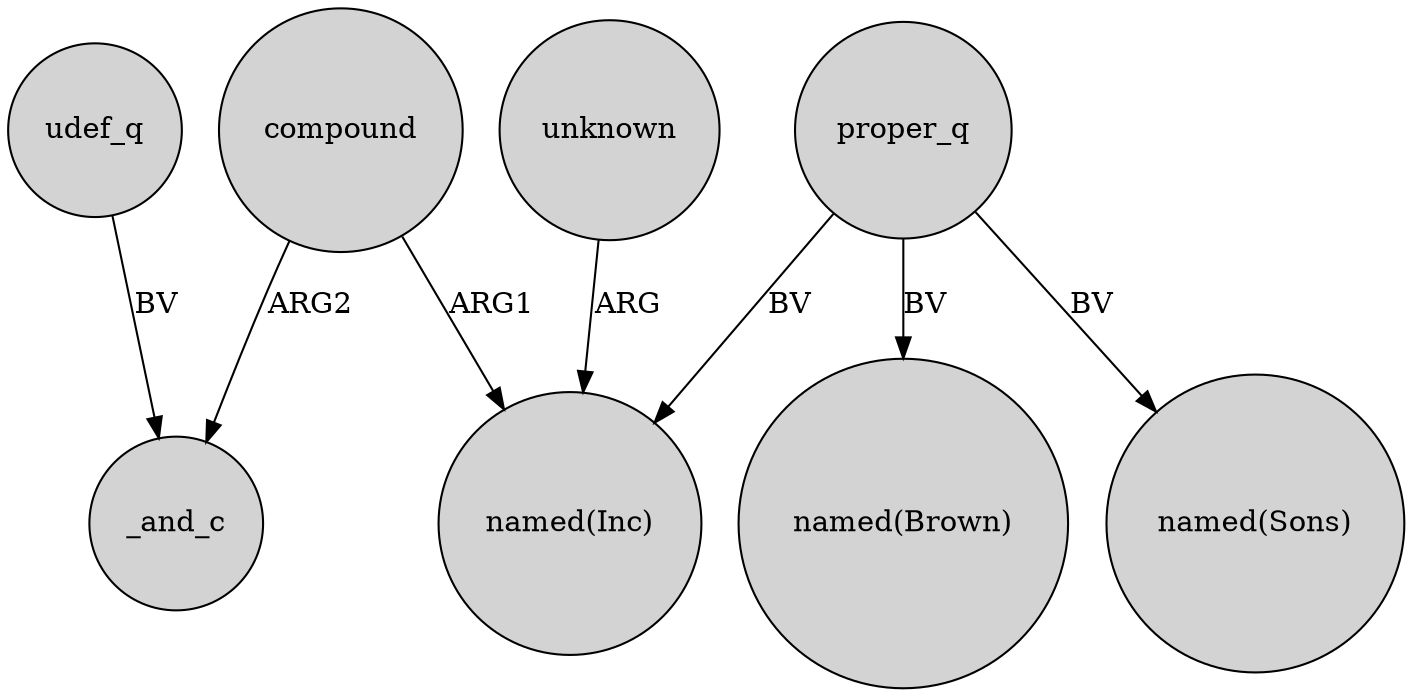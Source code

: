 digraph {
	node [shape=circle style=filled]
	compound -> _and_c [label=ARG2]
	unknown -> "named(Inc)" [label=ARG]
	proper_q -> "named(Brown)" [label=BV]
	udef_q -> _and_c [label=BV]
	compound -> "named(Inc)" [label=ARG1]
	proper_q -> "named(Sons)" [label=BV]
	proper_q -> "named(Inc)" [label=BV]
}
